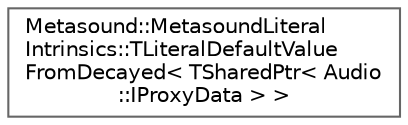 digraph "Graphical Class Hierarchy"
{
 // INTERACTIVE_SVG=YES
 // LATEX_PDF_SIZE
  bgcolor="transparent";
  edge [fontname=Helvetica,fontsize=10,labelfontname=Helvetica,labelfontsize=10];
  node [fontname=Helvetica,fontsize=10,shape=box,height=0.2,width=0.4];
  rankdir="LR";
  Node0 [id="Node000000",label="Metasound::MetasoundLiteral\lIntrinsics::TLiteralDefaultValue\lFromDecayed\< TSharedPtr\< Audio\l::IProxyData \> \>",height=0.2,width=0.4,color="grey40", fillcolor="white", style="filled",URL="$d8/d71/structMetasound_1_1MetasoundLiteralIntrinsics_1_1TLiteralDefaultValueFromDecayed_3_01TSharedPtr_2a92c19d494d402e7424f26d49113347.html",tooltip=" "];
}

